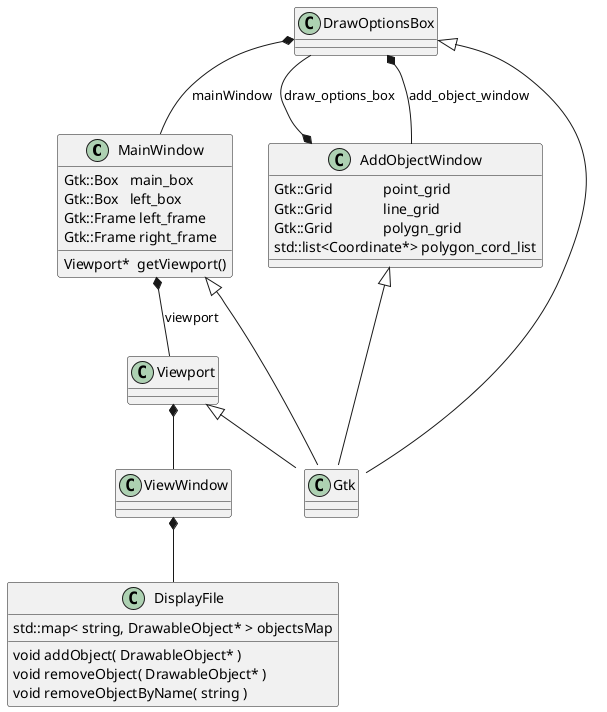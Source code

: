 
@startuml
  skinparam defaultFontName Consolas

  MainWindow <|-- Gtk::Window
  MainWindow *-- Viewport : viewport

  DrawOptionsBox  <|-- Gtk::Frame
  DrawOptionsBox  *-- MainWindow      : mainWindow
  DrawOptionsBox  *-- AddObjectWindow : add_object_window

  class MainWindow {
    Gtk::Box   main_box
    Gtk::Box   left_box
    Gtk::Frame left_frame
    Gtk::Frame right_frame
    Viewport*  getViewport()
  }

  Viewport   <|-- Gtk::DrawingArea
  Viewport   *-- ViewWindow
  ViewWindow *-- DisplayFile

  AddObjectWindow <|-- Gtk::Window
  AddObjectWindow *-- DrawOptionsBox  : draw_options_box

  class AddObjectWindow {
    Gtk::Grid              point_grid
    Gtk::Grid              line_grid
    Gtk::Grid              polygn_grid
    std::list<Coordinate*> polygon_cord_list
  }

  class DisplayFile {
    std::map< string, DrawableObject* > objectsMap
    void addObject( DrawableObject* )
    void removeObject( DrawableObject* )
    void removeObjectByName( string )
  }

@enduml
